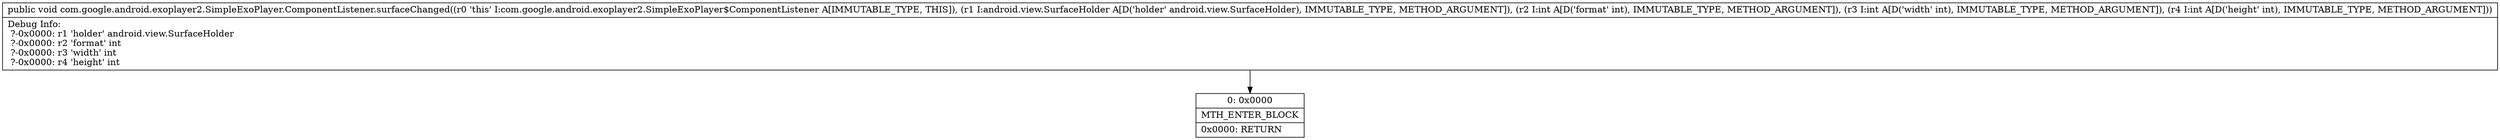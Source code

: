 digraph "CFG forcom.google.android.exoplayer2.SimpleExoPlayer.ComponentListener.surfaceChanged(Landroid\/view\/SurfaceHolder;III)V" {
Node_0 [shape=record,label="{0\:\ 0x0000|MTH_ENTER_BLOCK\l|0x0000: RETURN   \l}"];
MethodNode[shape=record,label="{public void com.google.android.exoplayer2.SimpleExoPlayer.ComponentListener.surfaceChanged((r0 'this' I:com.google.android.exoplayer2.SimpleExoPlayer$ComponentListener A[IMMUTABLE_TYPE, THIS]), (r1 I:android.view.SurfaceHolder A[D('holder' android.view.SurfaceHolder), IMMUTABLE_TYPE, METHOD_ARGUMENT]), (r2 I:int A[D('format' int), IMMUTABLE_TYPE, METHOD_ARGUMENT]), (r3 I:int A[D('width' int), IMMUTABLE_TYPE, METHOD_ARGUMENT]), (r4 I:int A[D('height' int), IMMUTABLE_TYPE, METHOD_ARGUMENT]))  | Debug Info:\l  ?\-0x0000: r1 'holder' android.view.SurfaceHolder\l  ?\-0x0000: r2 'format' int\l  ?\-0x0000: r3 'width' int\l  ?\-0x0000: r4 'height' int\l}"];
MethodNode -> Node_0;
}

